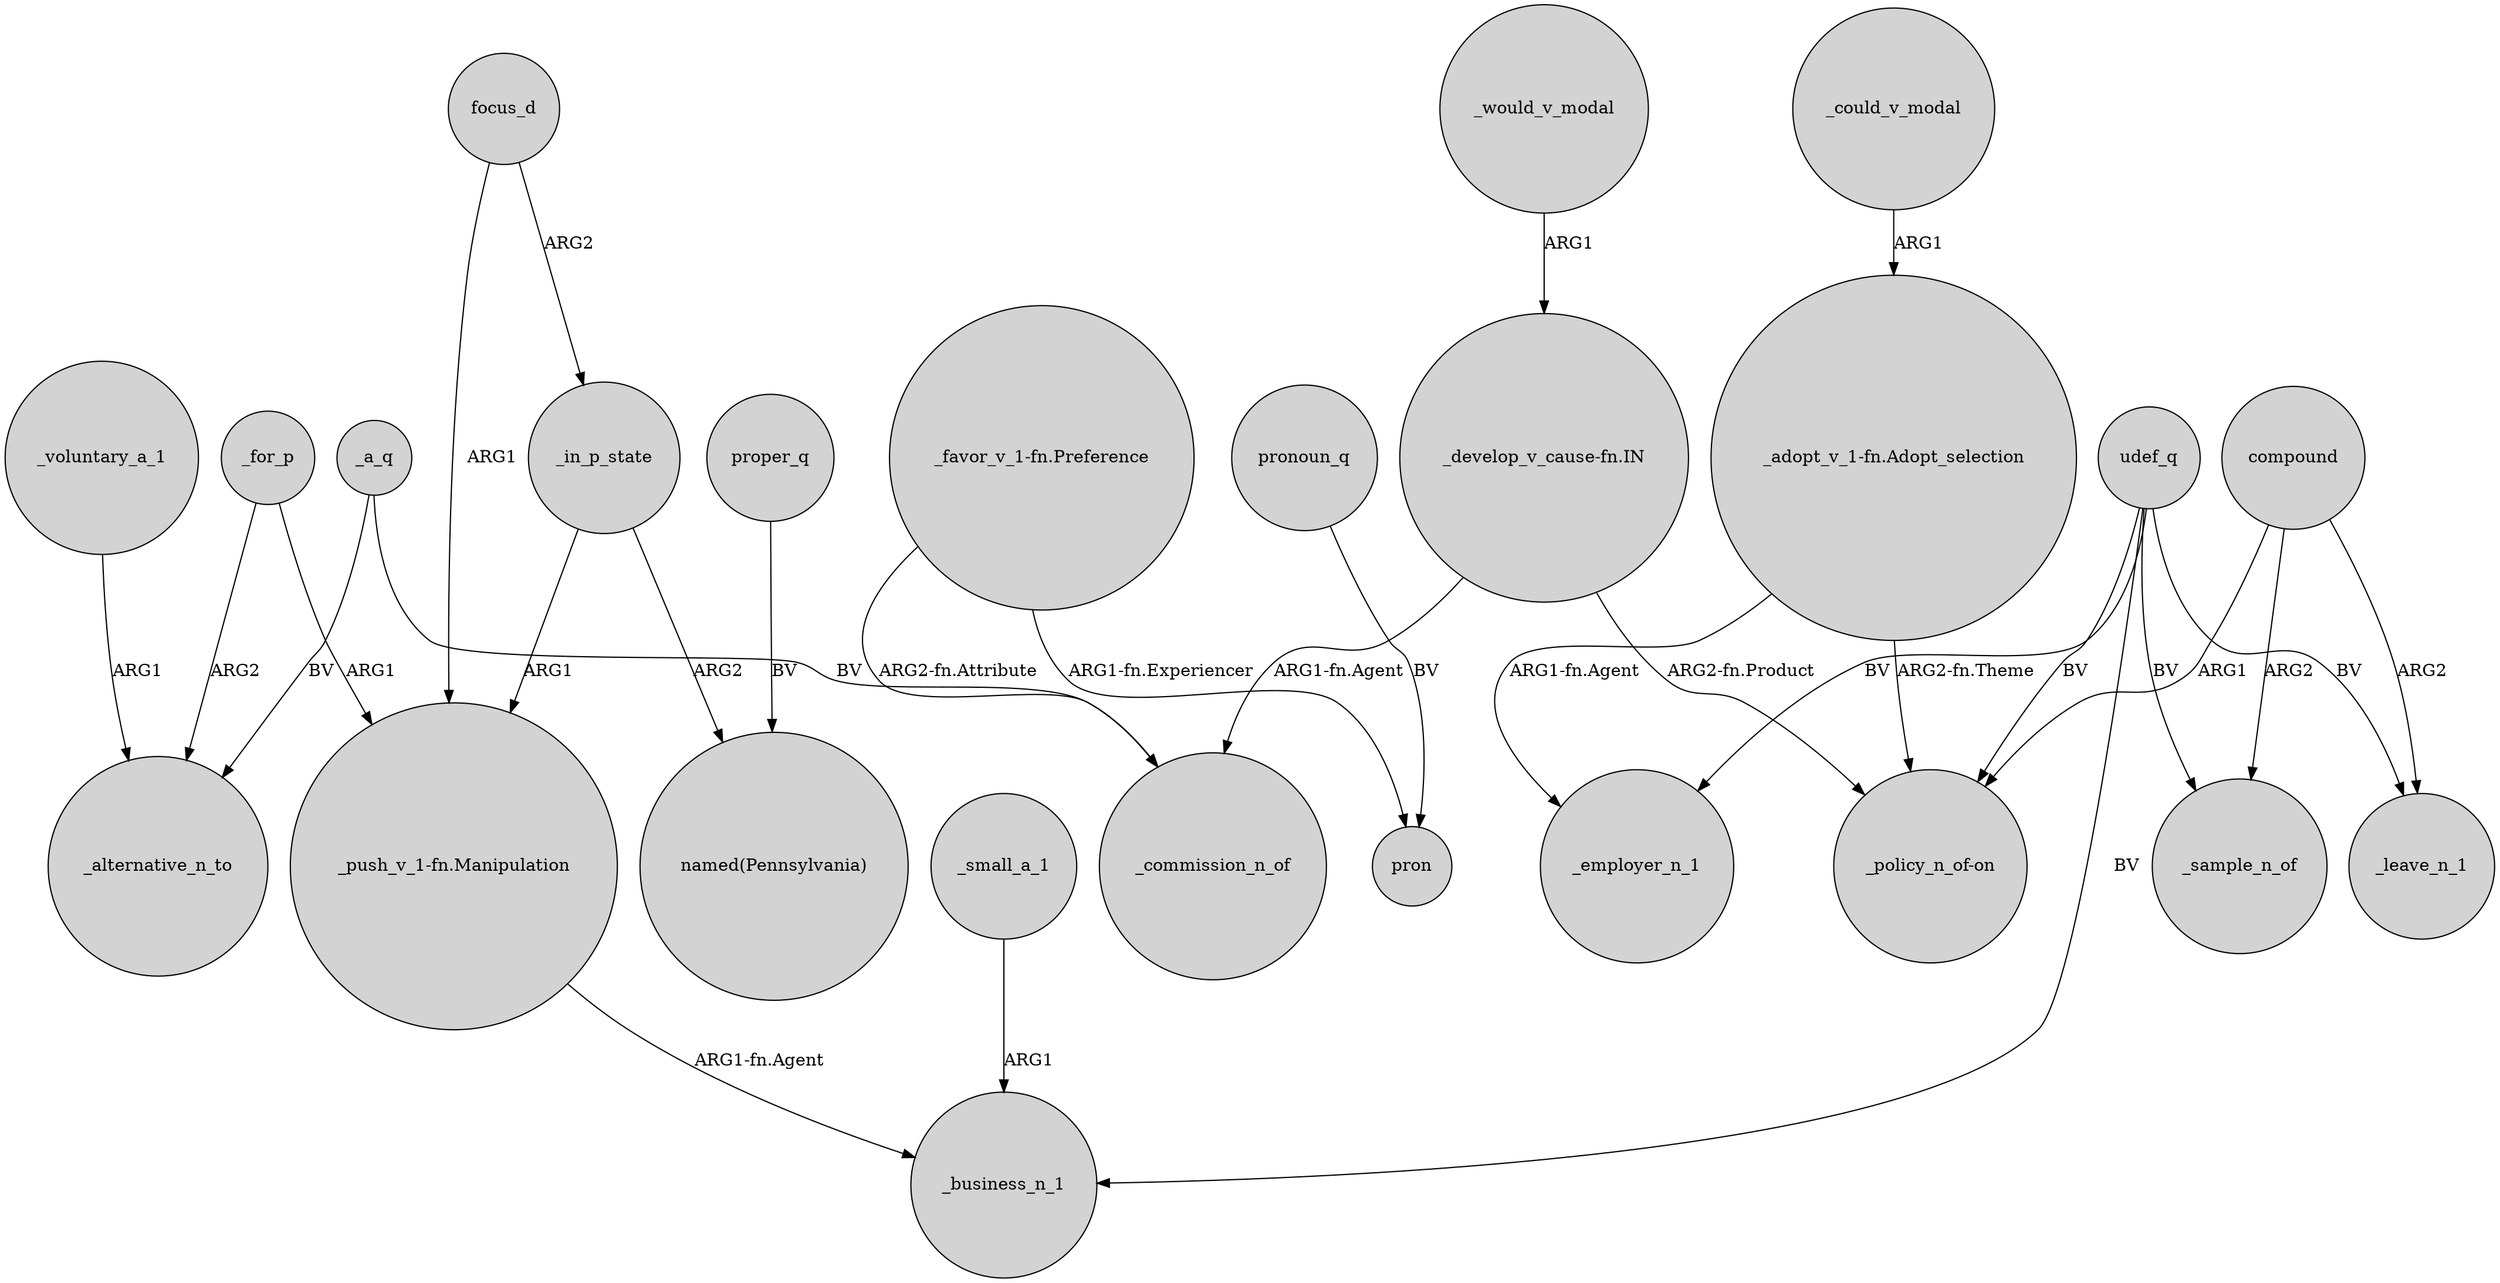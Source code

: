 digraph {
	node [shape=circle style=filled]
	_a_q -> _alternative_n_to [label=BV]
	_voluntary_a_1 -> _alternative_n_to [label=ARG1]
	_in_p_state -> "named(Pennsylvania)" [label=ARG2]
	"_favor_v_1-fn.Preference" -> _commission_n_of [label="ARG2-fn.Attribute"]
	focus_d -> "_push_v_1-fn.Manipulation" [label=ARG1]
	_would_v_modal -> "_develop_v_cause-fn.IN" [label=ARG1]
	focus_d -> _in_p_state [label=ARG2]
	_for_p -> "_push_v_1-fn.Manipulation" [label=ARG1]
	_for_p -> _alternative_n_to [label=ARG2]
	"_adopt_v_1-fn.Adopt_selection" -> "_policy_n_of-on" [label="ARG2-fn.Theme"]
	udef_q -> "_policy_n_of-on" [label=BV]
	"_favor_v_1-fn.Preference" -> pron [label="ARG1-fn.Experiencer"]
	_could_v_modal -> "_adopt_v_1-fn.Adopt_selection" [label=ARG1]
	"_adopt_v_1-fn.Adopt_selection" -> _employer_n_1 [label="ARG1-fn.Agent"]
	pronoun_q -> pron [label=BV]
	udef_q -> _leave_n_1 [label=BV]
	udef_q -> _sample_n_of [label=BV]
	compound -> _leave_n_1 [label=ARG2]
	compound -> "_policy_n_of-on" [label=ARG1]
	"_push_v_1-fn.Manipulation" -> _business_n_1 [label="ARG1-fn.Agent"]
	_small_a_1 -> _business_n_1 [label=ARG1]
	udef_q -> _business_n_1 [label=BV]
	udef_q -> _employer_n_1 [label=BV]
	"_develop_v_cause-fn.IN" -> _commission_n_of [label="ARG1-fn.Agent"]
	proper_q -> "named(Pennsylvania)" [label=BV]
	_in_p_state -> "_push_v_1-fn.Manipulation" [label=ARG1]
	"_develop_v_cause-fn.IN" -> "_policy_n_of-on" [label="ARG2-fn.Product"]
	_a_q -> _commission_n_of [label=BV]
	compound -> _sample_n_of [label=ARG2]
}

